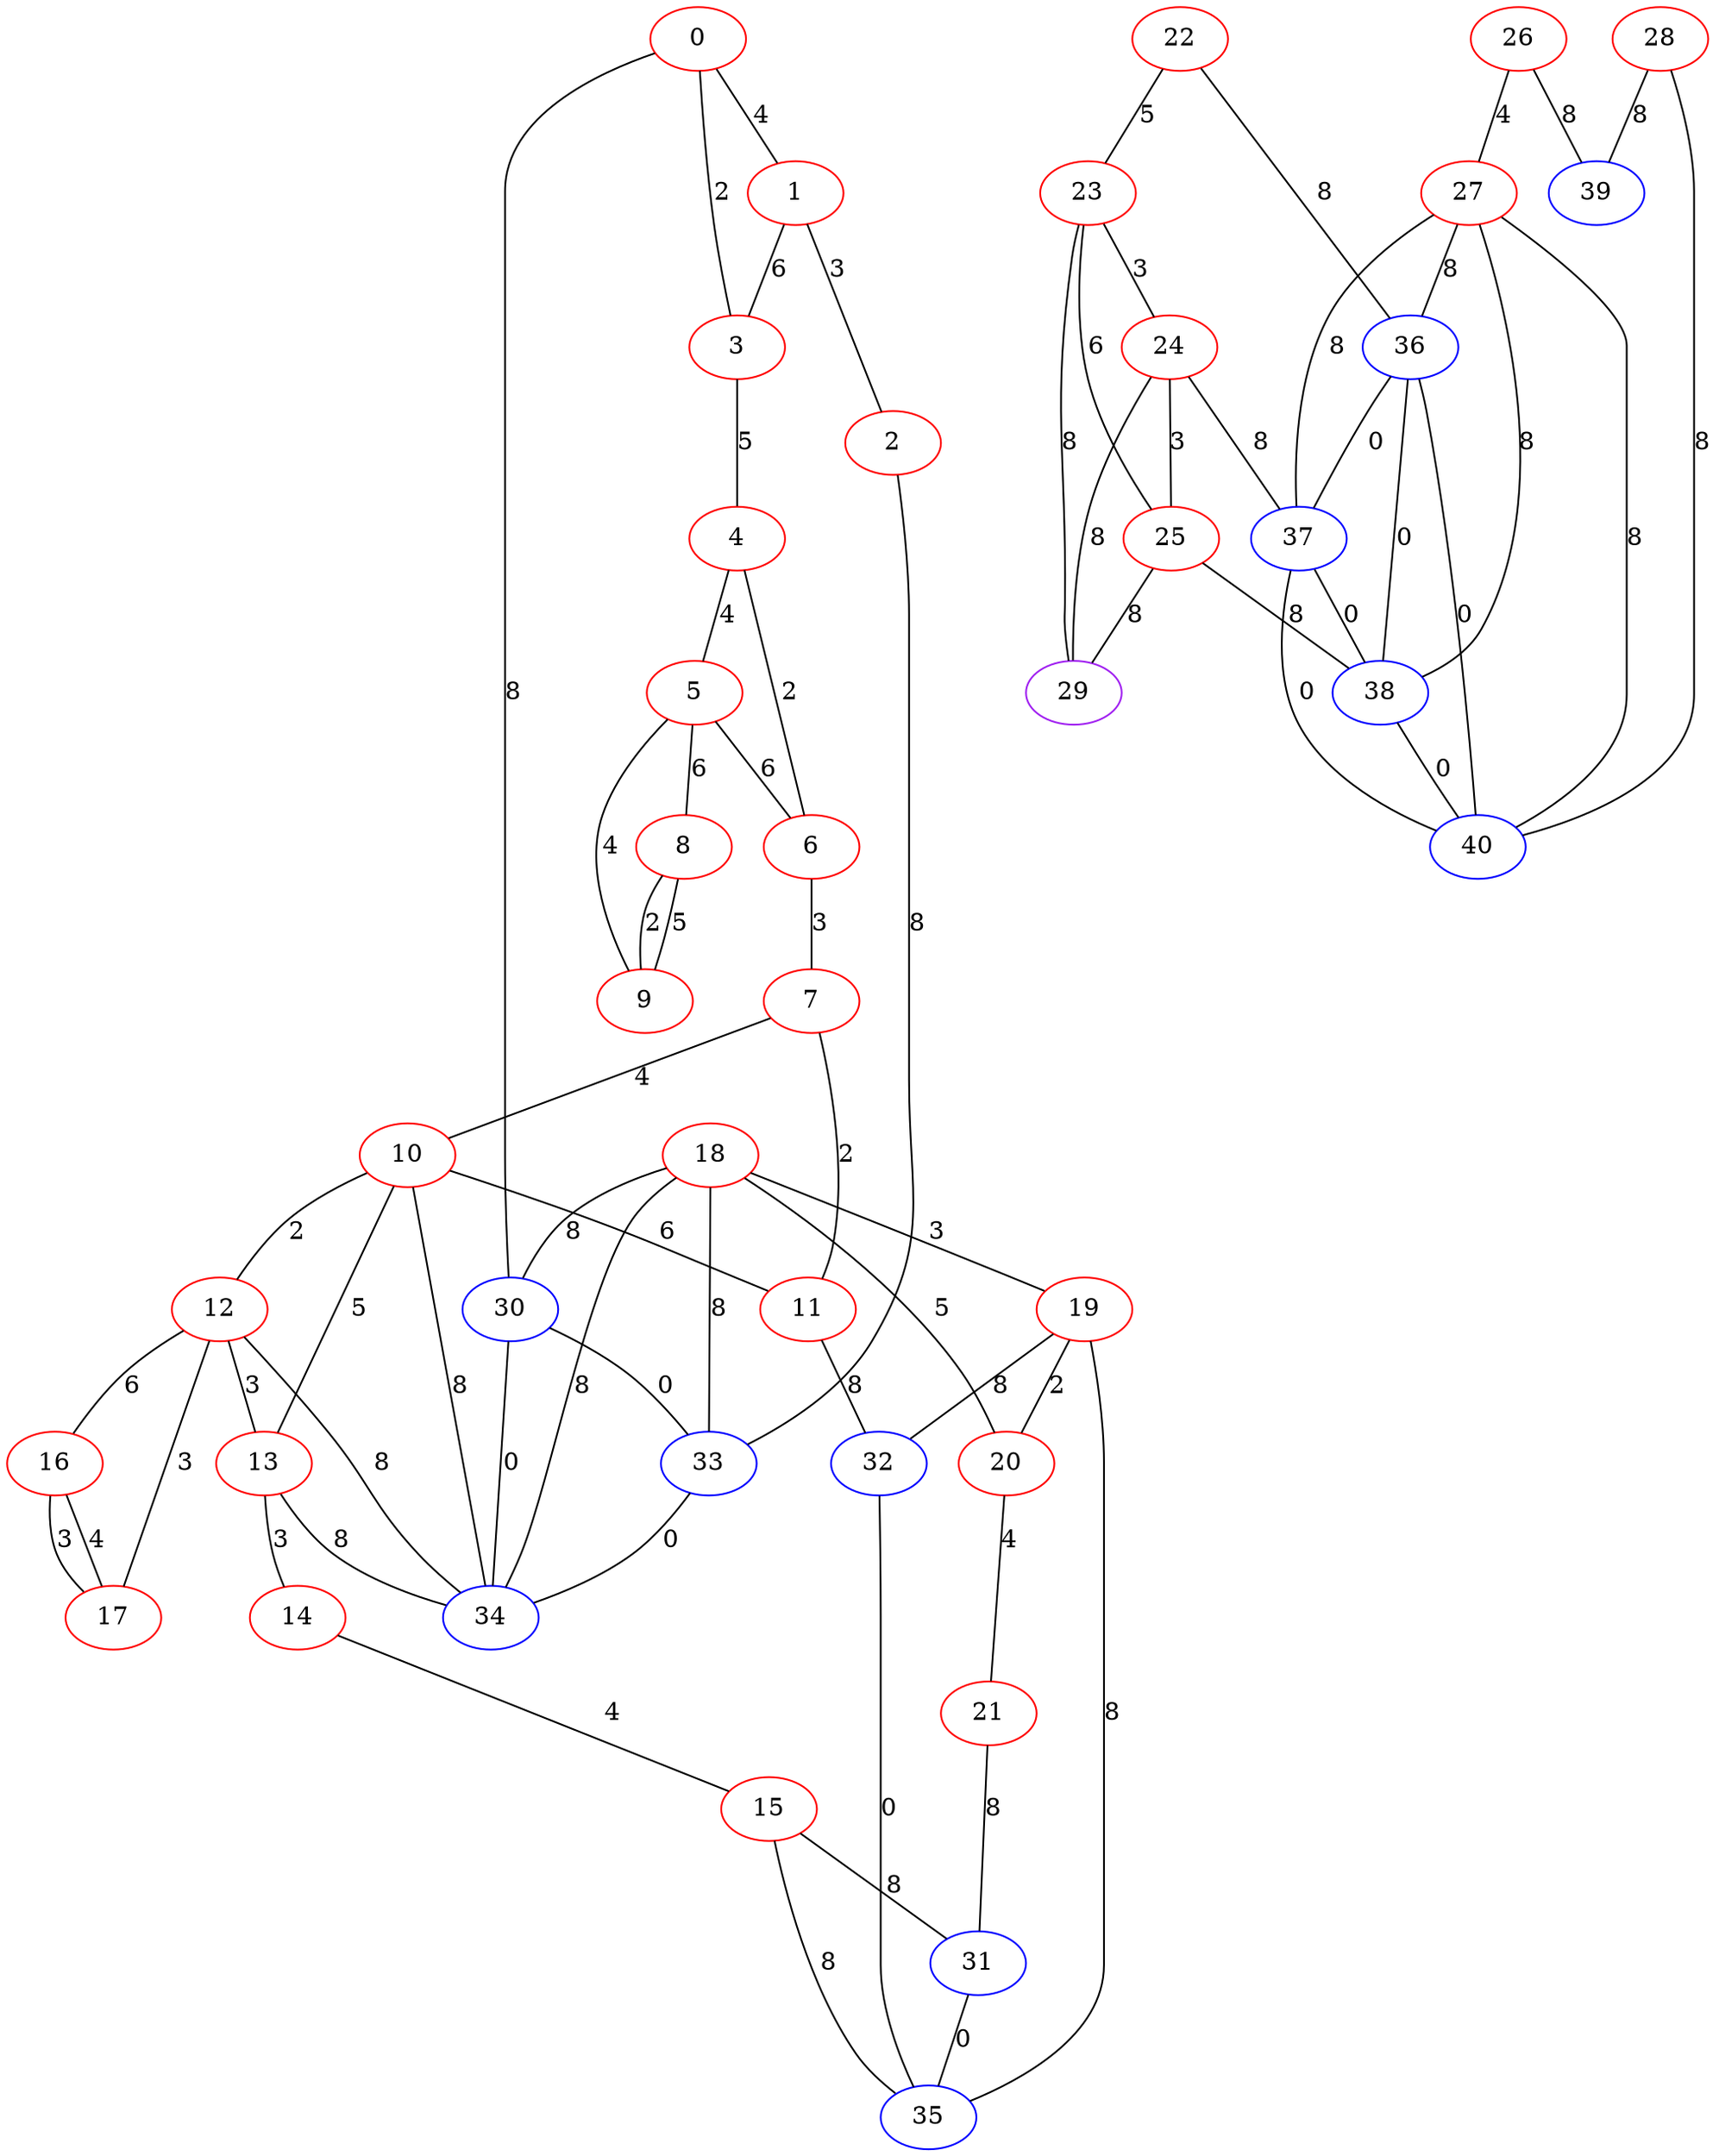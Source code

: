 graph "" {
0 [color=red, weight=1];
1 [color=red, weight=1];
2 [color=red, weight=1];
3 [color=red, weight=1];
4 [color=red, weight=1];
5 [color=red, weight=1];
6 [color=red, weight=1];
7 [color=red, weight=1];
8 [color=red, weight=1];
9 [color=red, weight=1];
10 [color=red, weight=1];
11 [color=red, weight=1];
12 [color=red, weight=1];
13 [color=red, weight=1];
14 [color=red, weight=1];
15 [color=red, weight=1];
16 [color=red, weight=1];
17 [color=red, weight=1];
18 [color=red, weight=1];
19 [color=red, weight=1];
20 [color=red, weight=1];
21 [color=red, weight=1];
22 [color=red, weight=1];
23 [color=red, weight=1];
24 [color=red, weight=1];
25 [color=red, weight=1];
26 [color=red, weight=1];
27 [color=red, weight=1];
28 [color=red, weight=1];
29 [color=purple, weight=4];
30 [color=blue, weight=3];
31 [color=blue, weight=3];
32 [color=blue, weight=3];
33 [color=blue, weight=3];
34 [color=blue, weight=3];
35 [color=blue, weight=3];
36 [color=blue, weight=3];
37 [color=blue, weight=3];
38 [color=blue, weight=3];
39 [color=blue, weight=3];
40 [color=blue, weight=3];
0 -- 1  [key=0, label=4];
0 -- 3  [key=0, label=2];
0 -- 30  [key=0, label=8];
1 -- 2  [key=0, label=3];
1 -- 3  [key=0, label=6];
2 -- 33  [key=0, label=8];
3 -- 4  [key=0, label=5];
4 -- 5  [key=0, label=4];
4 -- 6  [key=0, label=2];
5 -- 8  [key=0, label=6];
5 -- 9  [key=0, label=4];
5 -- 6  [key=0, label=6];
6 -- 7  [key=0, label=3];
7 -- 10  [key=0, label=4];
7 -- 11  [key=0, label=2];
8 -- 9  [key=0, label=5];
8 -- 9  [key=1, label=2];
10 -- 34  [key=0, label=8];
10 -- 11  [key=0, label=6];
10 -- 12  [key=0, label=2];
10 -- 13  [key=0, label=5];
11 -- 32  [key=0, label=8];
12 -- 16  [key=0, label=6];
12 -- 17  [key=0, label=3];
12 -- 34  [key=0, label=8];
12 -- 13  [key=0, label=3];
13 -- 34  [key=0, label=8];
13 -- 14  [key=0, label=3];
14 -- 15  [key=0, label=4];
15 -- 35  [key=0, label=8];
15 -- 31  [key=0, label=8];
16 -- 17  [key=0, label=4];
16 -- 17  [key=1, label=3];
18 -- 33  [key=0, label=8];
18 -- 34  [key=0, label=8];
18 -- 19  [key=0, label=3];
18 -- 20  [key=0, label=5];
18 -- 30  [key=0, label=8];
19 -- 32  [key=0, label=8];
19 -- 35  [key=0, label=8];
19 -- 20  [key=0, label=2];
20 -- 21  [key=0, label=4];
21 -- 31  [key=0, label=8];
22 -- 36  [key=0, label=8];
22 -- 23  [key=0, label=5];
23 -- 24  [key=0, label=3];
23 -- 25  [key=0, label=6];
23 -- 29  [key=0, label=8];
24 -- 25  [key=0, label=3];
24 -- 37  [key=0, label=8];
24 -- 29  [key=0, label=8];
25 -- 29  [key=0, label=8];
25 -- 38  [key=0, label=8];
26 -- 27  [key=0, label=4];
26 -- 39  [key=0, label=8];
27 -- 40  [key=0, label=8];
27 -- 36  [key=0, label=8];
27 -- 37  [key=0, label=8];
27 -- 38  [key=0, label=8];
28 -- 40  [key=0, label=8];
28 -- 39  [key=0, label=8];
30 -- 33  [key=0, label=0];
30 -- 34  [key=0, label=0];
31 -- 35  [key=0, label=0];
32 -- 35  [key=0, label=0];
33 -- 34  [key=0, label=0];
36 -- 40  [key=0, label=0];
36 -- 38  [key=0, label=0];
36 -- 37  [key=0, label=0];
37 -- 40  [key=0, label=0];
37 -- 38  [key=0, label=0];
38 -- 40  [key=0, label=0];
}
